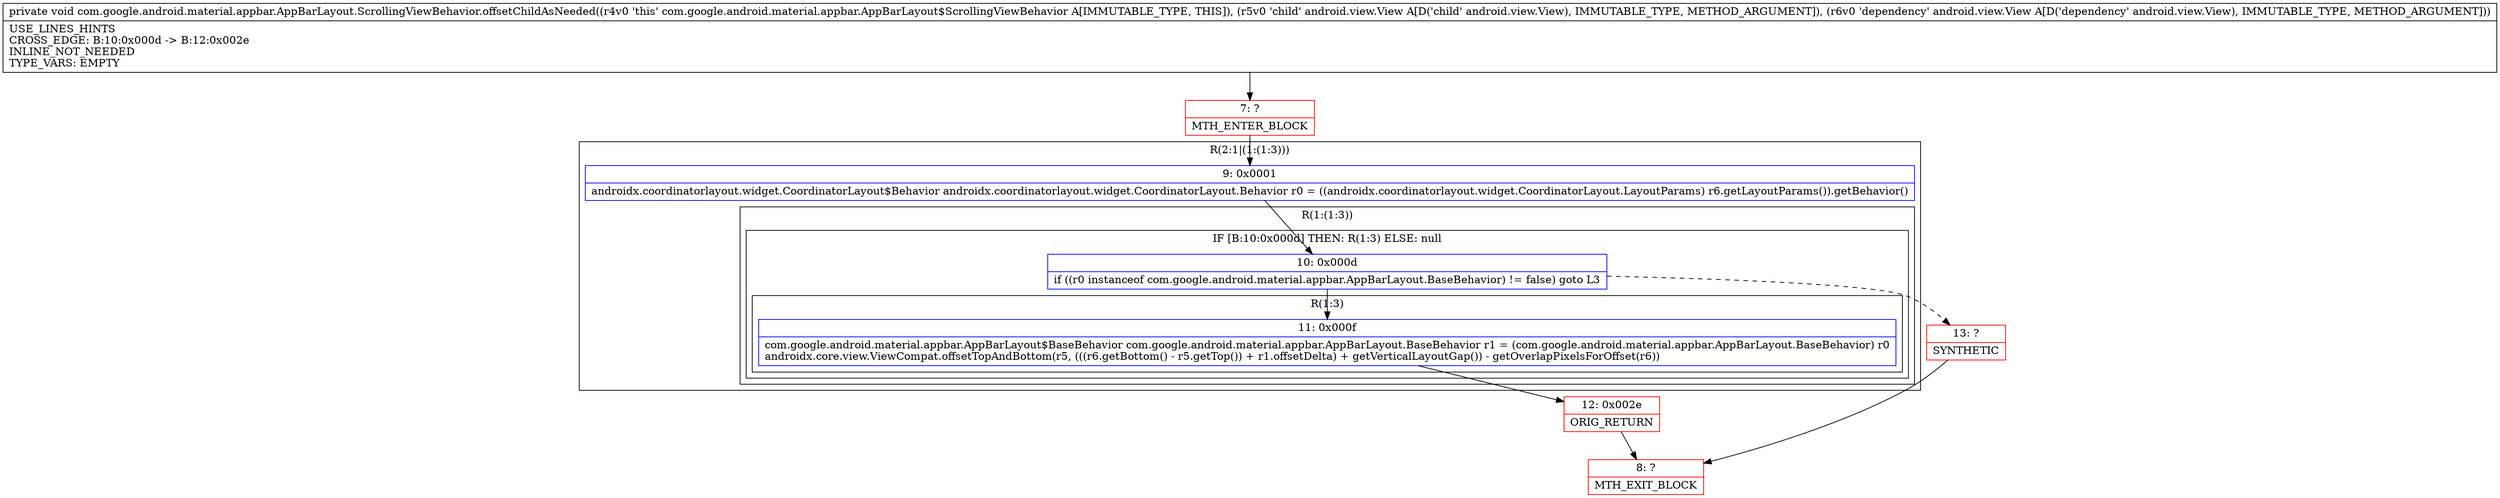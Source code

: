 digraph "CFG forcom.google.android.material.appbar.AppBarLayout.ScrollingViewBehavior.offsetChildAsNeeded(Landroid\/view\/View;Landroid\/view\/View;)V" {
subgraph cluster_Region_2026421735 {
label = "R(2:1|(1:(1:3)))";
node [shape=record,color=blue];
Node_9 [shape=record,label="{9\:\ 0x0001|androidx.coordinatorlayout.widget.CoordinatorLayout$Behavior androidx.coordinatorlayout.widget.CoordinatorLayout.Behavior r0 = ((androidx.coordinatorlayout.widget.CoordinatorLayout.LayoutParams) r6.getLayoutParams()).getBehavior()\l}"];
subgraph cluster_Region_1145956022 {
label = "R(1:(1:3))";
node [shape=record,color=blue];
subgraph cluster_IfRegion_1396954446 {
label = "IF [B:10:0x000d] THEN: R(1:3) ELSE: null";
node [shape=record,color=blue];
Node_10 [shape=record,label="{10\:\ 0x000d|if ((r0 instanceof com.google.android.material.appbar.AppBarLayout.BaseBehavior) != false) goto L3\l}"];
subgraph cluster_Region_402103885 {
label = "R(1:3)";
node [shape=record,color=blue];
Node_11 [shape=record,label="{11\:\ 0x000f|com.google.android.material.appbar.AppBarLayout$BaseBehavior com.google.android.material.appbar.AppBarLayout.BaseBehavior r1 = (com.google.android.material.appbar.AppBarLayout.BaseBehavior) r0\landroidx.core.view.ViewCompat.offsetTopAndBottom(r5, (((r6.getBottom() \- r5.getTop()) + r1.offsetDelta) + getVerticalLayoutGap()) \- getOverlapPixelsForOffset(r6))\l}"];
}
}
}
}
Node_7 [shape=record,color=red,label="{7\:\ ?|MTH_ENTER_BLOCK\l}"];
Node_12 [shape=record,color=red,label="{12\:\ 0x002e|ORIG_RETURN\l}"];
Node_8 [shape=record,color=red,label="{8\:\ ?|MTH_EXIT_BLOCK\l}"];
Node_13 [shape=record,color=red,label="{13\:\ ?|SYNTHETIC\l}"];
MethodNode[shape=record,label="{private void com.google.android.material.appbar.AppBarLayout.ScrollingViewBehavior.offsetChildAsNeeded((r4v0 'this' com.google.android.material.appbar.AppBarLayout$ScrollingViewBehavior A[IMMUTABLE_TYPE, THIS]), (r5v0 'child' android.view.View A[D('child' android.view.View), IMMUTABLE_TYPE, METHOD_ARGUMENT]), (r6v0 'dependency' android.view.View A[D('dependency' android.view.View), IMMUTABLE_TYPE, METHOD_ARGUMENT]))  | USE_LINES_HINTS\lCROSS_EDGE: B:10:0x000d \-\> B:12:0x002e\lINLINE_NOT_NEEDED\lTYPE_VARS: EMPTY\l}"];
MethodNode -> Node_7;Node_9 -> Node_10;
Node_10 -> Node_11;
Node_10 -> Node_13[style=dashed];
Node_11 -> Node_12;
Node_7 -> Node_9;
Node_12 -> Node_8;
Node_13 -> Node_8;
}

